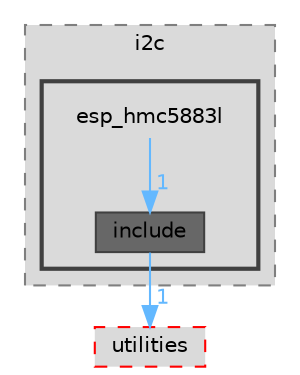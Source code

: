 digraph "components/peripherals/i2c/esp_hmc5883l"
{
 // LATEX_PDF_SIZE
  bgcolor="transparent";
  edge [fontname=Helvetica,fontsize=10,labelfontname=Helvetica,labelfontsize=10];
  node [fontname=Helvetica,fontsize=10,shape=box,height=0.2,width=0.4];
  compound=true
  subgraph clusterdir_7c937227b2c8e4f6d79d54c2e9a7ab6d {
    graph [ bgcolor="#dadada", pencolor="grey50", label="i2c", fontname=Helvetica,fontsize=10 style="filled,dashed", URL="dir_7c937227b2c8e4f6d79d54c2e9a7ab6d.html",tooltip=""]
  subgraph clusterdir_39f0438a38d22b8a2fa5980e350a1fd3 {
    graph [ bgcolor="#dadada", pencolor="grey25", label="", fontname=Helvetica,fontsize=10 style="filled,bold", URL="dir_39f0438a38d22b8a2fa5980e350a1fd3.html",tooltip=""]
    dir_39f0438a38d22b8a2fa5980e350a1fd3 [shape=plaintext, label="esp_hmc5883l"];
  dir_e12a1cac9ecb934665fb657027bf8288 [label="include", fillcolor="#676767", color="grey25", style="filled", URL="dir_e12a1cac9ecb934665fb657027bf8288.html",tooltip=""];
  }
  }
  dir_59ed5374a4f6b52e0256717e78b786a3 [label="utilities", fillcolor="#dadada", color="red", style="filled,dashed", URL="dir_59ed5374a4f6b52e0256717e78b786a3.html",tooltip=""];
  dir_39f0438a38d22b8a2fa5980e350a1fd3->dir_e12a1cac9ecb934665fb657027bf8288 [headlabel="1", labeldistance=1.5 headhref="dir_000015_000053.html" href="dir_000015_000053.html" color="steelblue1" fontcolor="steelblue1"];
  dir_e12a1cac9ecb934665fb657027bf8288->dir_59ed5374a4f6b52e0256717e78b786a3 [headlabel="1", labeldistance=1.5 headhref="dir_000053_000086.html" href="dir_000053_000086.html" color="steelblue1" fontcolor="steelblue1"];
}
